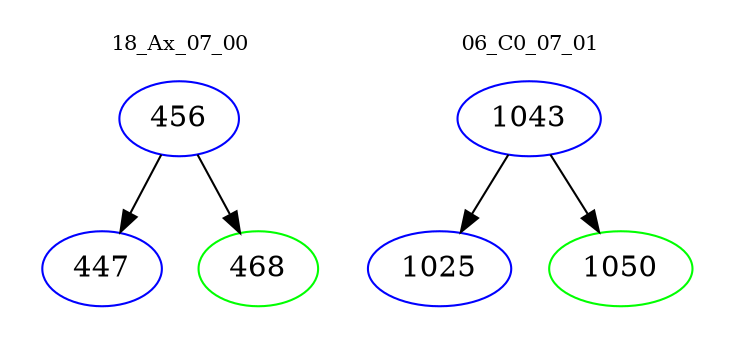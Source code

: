 digraph{
subgraph cluster_0 {
color = white
label = "18_Ax_07_00";
fontsize=10;
T0_456 [label="456", color="blue"]
T0_456 -> T0_447 [color="black"]
T0_447 [label="447", color="blue"]
T0_456 -> T0_468 [color="black"]
T0_468 [label="468", color="green"]
}
subgraph cluster_1 {
color = white
label = "06_C0_07_01";
fontsize=10;
T1_1043 [label="1043", color="blue"]
T1_1043 -> T1_1025 [color="black"]
T1_1025 [label="1025", color="blue"]
T1_1043 -> T1_1050 [color="black"]
T1_1050 [label="1050", color="green"]
}
}
